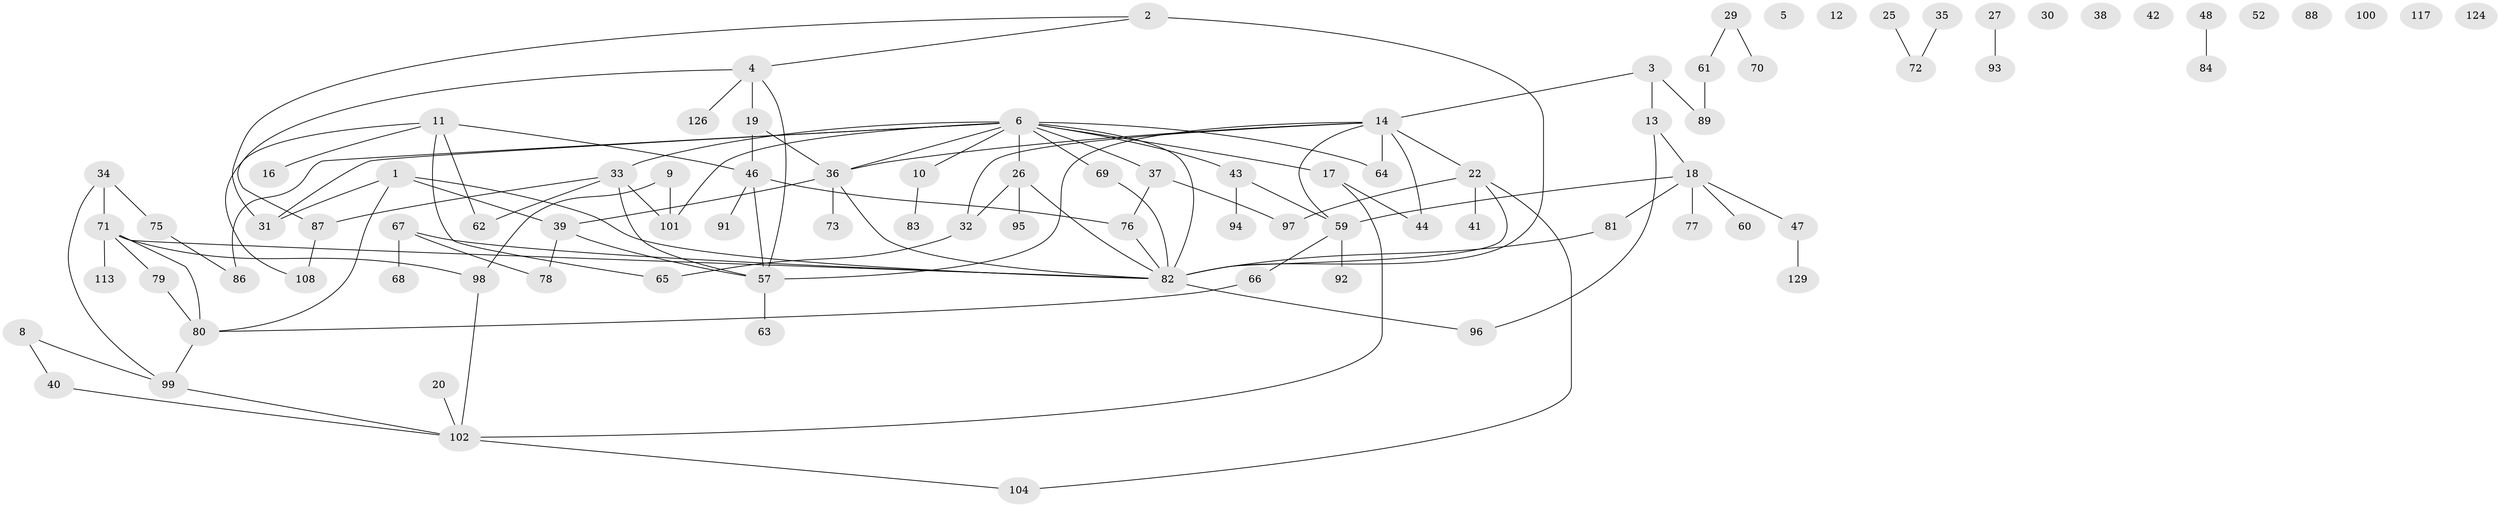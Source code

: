 // original degree distribution, {3: 0.24615384615384617, 2: 0.25384615384615383, 0: 0.07692307692307693, 1: 0.23076923076923078, 9: 0.007692307692307693, 4: 0.1, 5: 0.046153846153846156, 6: 0.03076923076923077, 7: 0.007692307692307693}
// Generated by graph-tools (version 1.1) at 2025/16/03/04/25 18:16:33]
// undirected, 91 vertices, 115 edges
graph export_dot {
graph [start="1"]
  node [color=gray90,style=filled];
  1 [super="+74"];
  2 [super="+28"];
  3 [super="+106"];
  4 [super="+21"];
  5;
  6 [super="+7"];
  8 [super="+119"];
  9;
  10;
  11 [super="+15"];
  12;
  13 [super="+23"];
  14 [super="+53"];
  16;
  17;
  18 [super="+56"];
  19;
  20;
  22;
  25;
  26;
  27;
  29;
  30;
  31 [super="+49"];
  32;
  33;
  34;
  35;
  36 [super="+45"];
  37 [super="+112"];
  38;
  39;
  40;
  41;
  42;
  43 [super="+54"];
  44;
  46 [super="+85"];
  47;
  48;
  52;
  57;
  59;
  60;
  61;
  62;
  63;
  64;
  65 [super="+114"];
  66;
  67;
  68;
  69;
  70;
  71;
  72;
  73 [super="+122"];
  75;
  76;
  77;
  78;
  79;
  80 [super="+105"];
  81 [super="+107"];
  82 [super="+90"];
  83;
  84;
  86;
  87;
  88;
  89;
  91;
  92;
  93;
  94;
  95;
  96;
  97;
  98;
  99;
  100;
  101;
  102;
  104;
  108 [super="+118"];
  113;
  117;
  124;
  126;
  129;
  1 -- 39;
  1 -- 80;
  1 -- 31;
  1 -- 82;
  2 -- 4;
  2 -- 82 [weight=2];
  2 -- 31;
  3 -- 89;
  3 -- 13;
  3 -- 14;
  4 -- 126;
  4 -- 57;
  4 -- 19;
  4 -- 87;
  6 -- 64;
  6 -- 33;
  6 -- 36;
  6 -- 101;
  6 -- 69;
  6 -- 37;
  6 -- 10;
  6 -- 43;
  6 -- 17;
  6 -- 82;
  6 -- 86;
  6 -- 26;
  6 -- 31;
  8 -- 40;
  8 -- 99;
  9 -- 98;
  9 -- 101;
  10 -- 83;
  11 -- 16;
  11 -- 65;
  11 -- 108;
  11 -- 62;
  11 -- 46;
  13 -- 18;
  13 -- 96;
  14 -- 64;
  14 -- 32;
  14 -- 36;
  14 -- 22;
  14 -- 57;
  14 -- 59;
  14 -- 44 [weight=2];
  17 -- 44;
  17 -- 102;
  18 -- 59;
  18 -- 81;
  18 -- 60;
  18 -- 77;
  18 -- 47;
  19 -- 46;
  19 -- 36;
  20 -- 102;
  22 -- 41;
  22 -- 97;
  22 -- 104;
  22 -- 82;
  25 -- 72;
  26 -- 32;
  26 -- 95;
  26 -- 82;
  27 -- 93;
  29 -- 61;
  29 -- 70;
  32 -- 65;
  33 -- 57;
  33 -- 62;
  33 -- 87;
  33 -- 101;
  34 -- 71;
  34 -- 75;
  34 -- 99;
  35 -- 72;
  36 -- 39 [weight=2];
  36 -- 82;
  36 -- 73;
  37 -- 97;
  37 -- 76;
  39 -- 57;
  39 -- 78;
  40 -- 102;
  43 -- 59;
  43 -- 94;
  46 -- 57;
  46 -- 91;
  46 -- 76;
  47 -- 129;
  48 -- 84;
  57 -- 63;
  59 -- 66;
  59 -- 92;
  61 -- 89;
  66 -- 80;
  67 -- 68;
  67 -- 78;
  67 -- 82;
  69 -- 82;
  71 -- 79;
  71 -- 98;
  71 -- 113;
  71 -- 82;
  71 -- 80;
  75 -- 86;
  76 -- 82;
  79 -- 80;
  80 -- 99;
  81 -- 82;
  82 -- 96;
  87 -- 108;
  98 -- 102;
  99 -- 102;
  102 -- 104;
}
